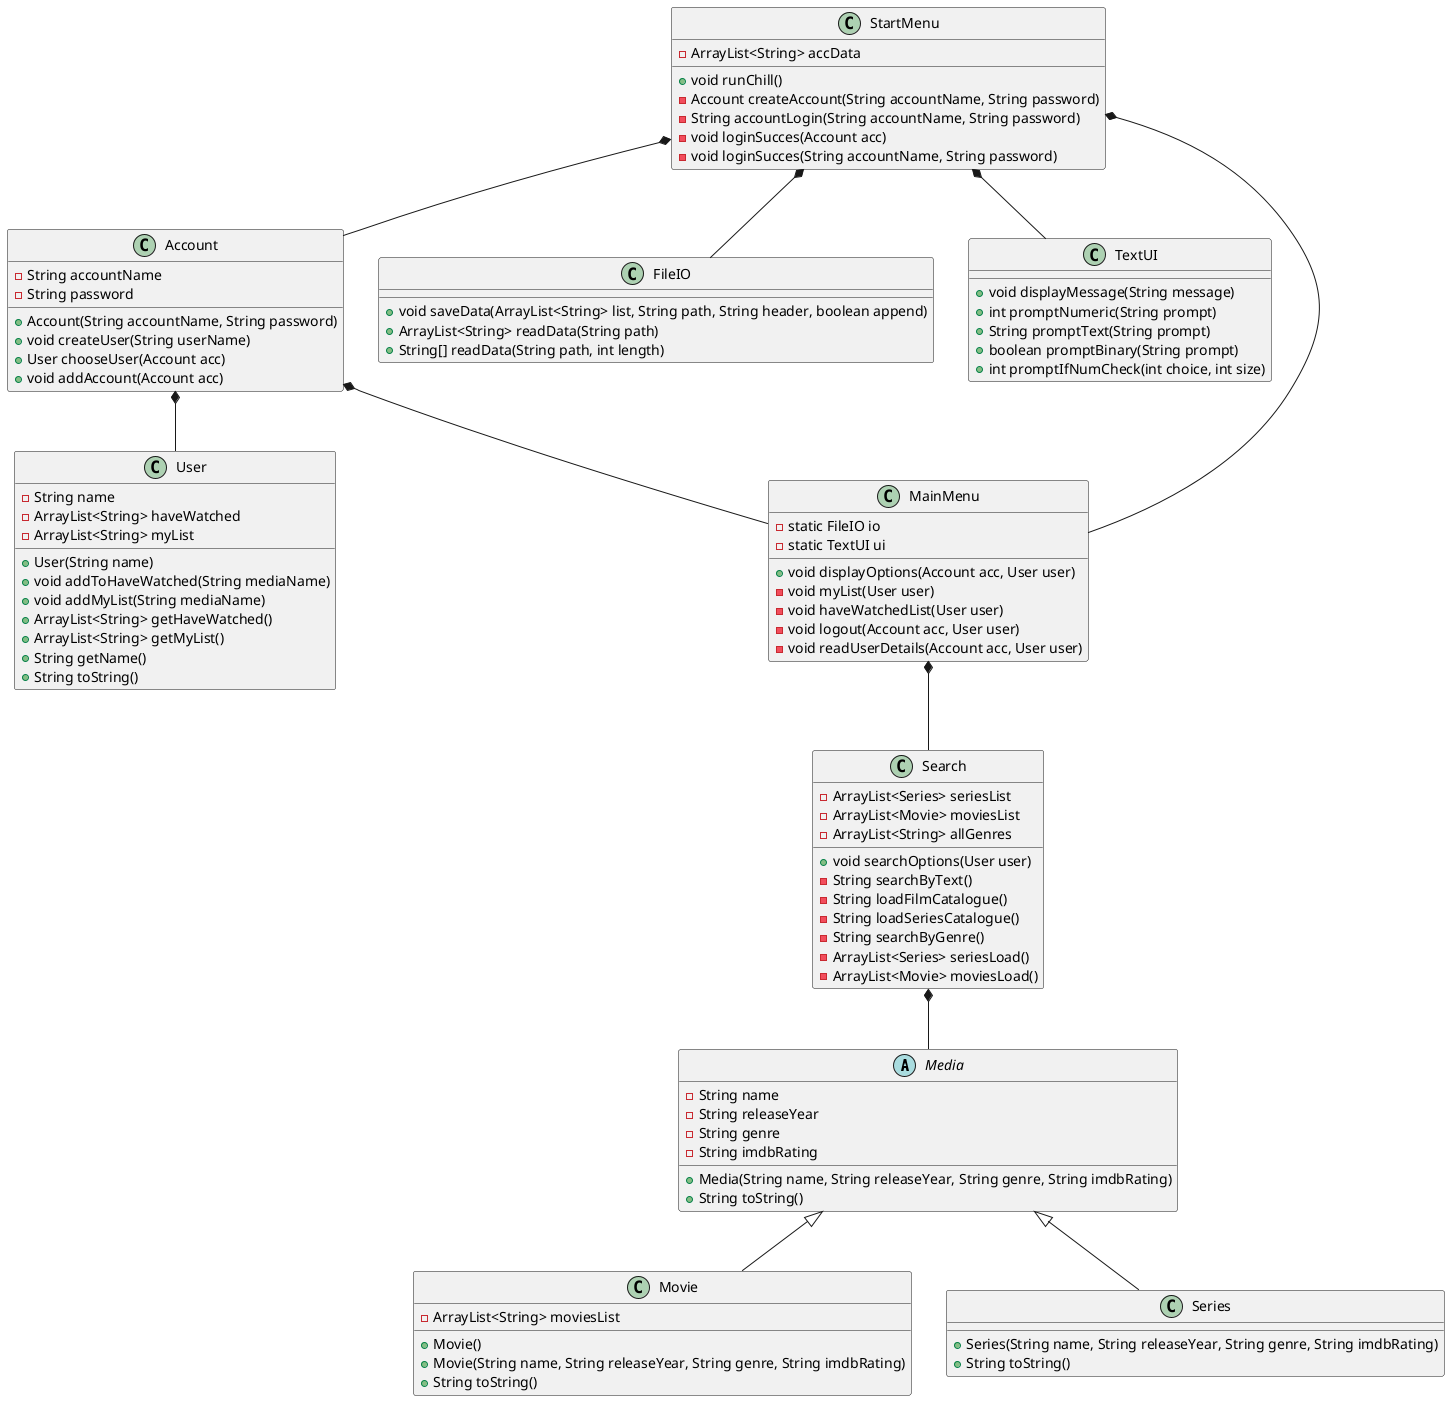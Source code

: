 @startuml
Abstract class Media {
    - String name
    - String releaseYear
    - String genre
    - String imdbRating
    + Media(String name, String releaseYear, String genre, String imdbRating)
    + String toString()
}

class Movie {
    - ArrayList<String> moviesList
    + Movie()
    + Movie(String name, String releaseYear, String genre, String imdbRating)
    + String toString()
}

class Series {

    + Series(String name, String releaseYear, String genre, String imdbRating)
    + String toString()
}

class User {
    - String name
    - ArrayList<String> haveWatched
    - ArrayList<String> myList
    + User(String name)
    + void addToHaveWatched(String mediaName)
    + void addMyList(String mediaName)
    + ArrayList<String> getHaveWatched()
    + ArrayList<String> getMyList()
    + String getName()
    + String toString()
}

class Search {
    - ArrayList<Series> seriesList
    - ArrayList<Movie> moviesList
    - ArrayList<String> allGenres
    + void searchOptions(User user)
    - String searchByText()
    - String loadFilmCatalogue()
    - String loadSeriesCatalogue()
    - String searchByGenre()
    - ArrayList<Series> seriesLoad()
    - ArrayList<Movie> moviesLoad()
}

class StartMenu {
    - ArrayList<String> accData
    + void runChill()
    - Account createAccount(String accountName, String password)
    - String accountLogin(String accountName, String password)
    - void loginSucces(Account acc)
    - void loginSucces(String accountName, String password)
}

class Account {
    - String accountName
    - String password
    + Account(String accountName, String password)
    + void createUser(String userName)
    + User chooseUser(Account acc)
    + void addAccount(Account acc)
}

class FileIO {
    + void saveData(ArrayList<String> list, String path, String header, boolean append)
    + ArrayList<String> readData(String path)
    + String[] readData(String path, int length)
}

class TextUI {
    + void displayMessage(String message)
    + int promptNumeric(String prompt)
    + String promptText(String prompt)
    + boolean promptBinary(String prompt)
    + int promptIfNumCheck(int choice, int size)
}

class MainMenu {
    - static FileIO io
    - static TextUI ui
    + void displayOptions(Account acc, User user)
    - void myList(User user)
    - void haveWatchedList(User user)
    - void logout(Account acc, User user)
    - void readUserDetails(Account acc, User user)
}
StartMenu *-- Account
Account *-- User
StartMenu *-- MainMenu
MainMenu *-- Search
Search *-- Media
Media <|-- Movie
Media <|-- Series
Account *-- MainMenu

StartMenu *-- FileIO
StartMenu *-- TextUI


@enduml